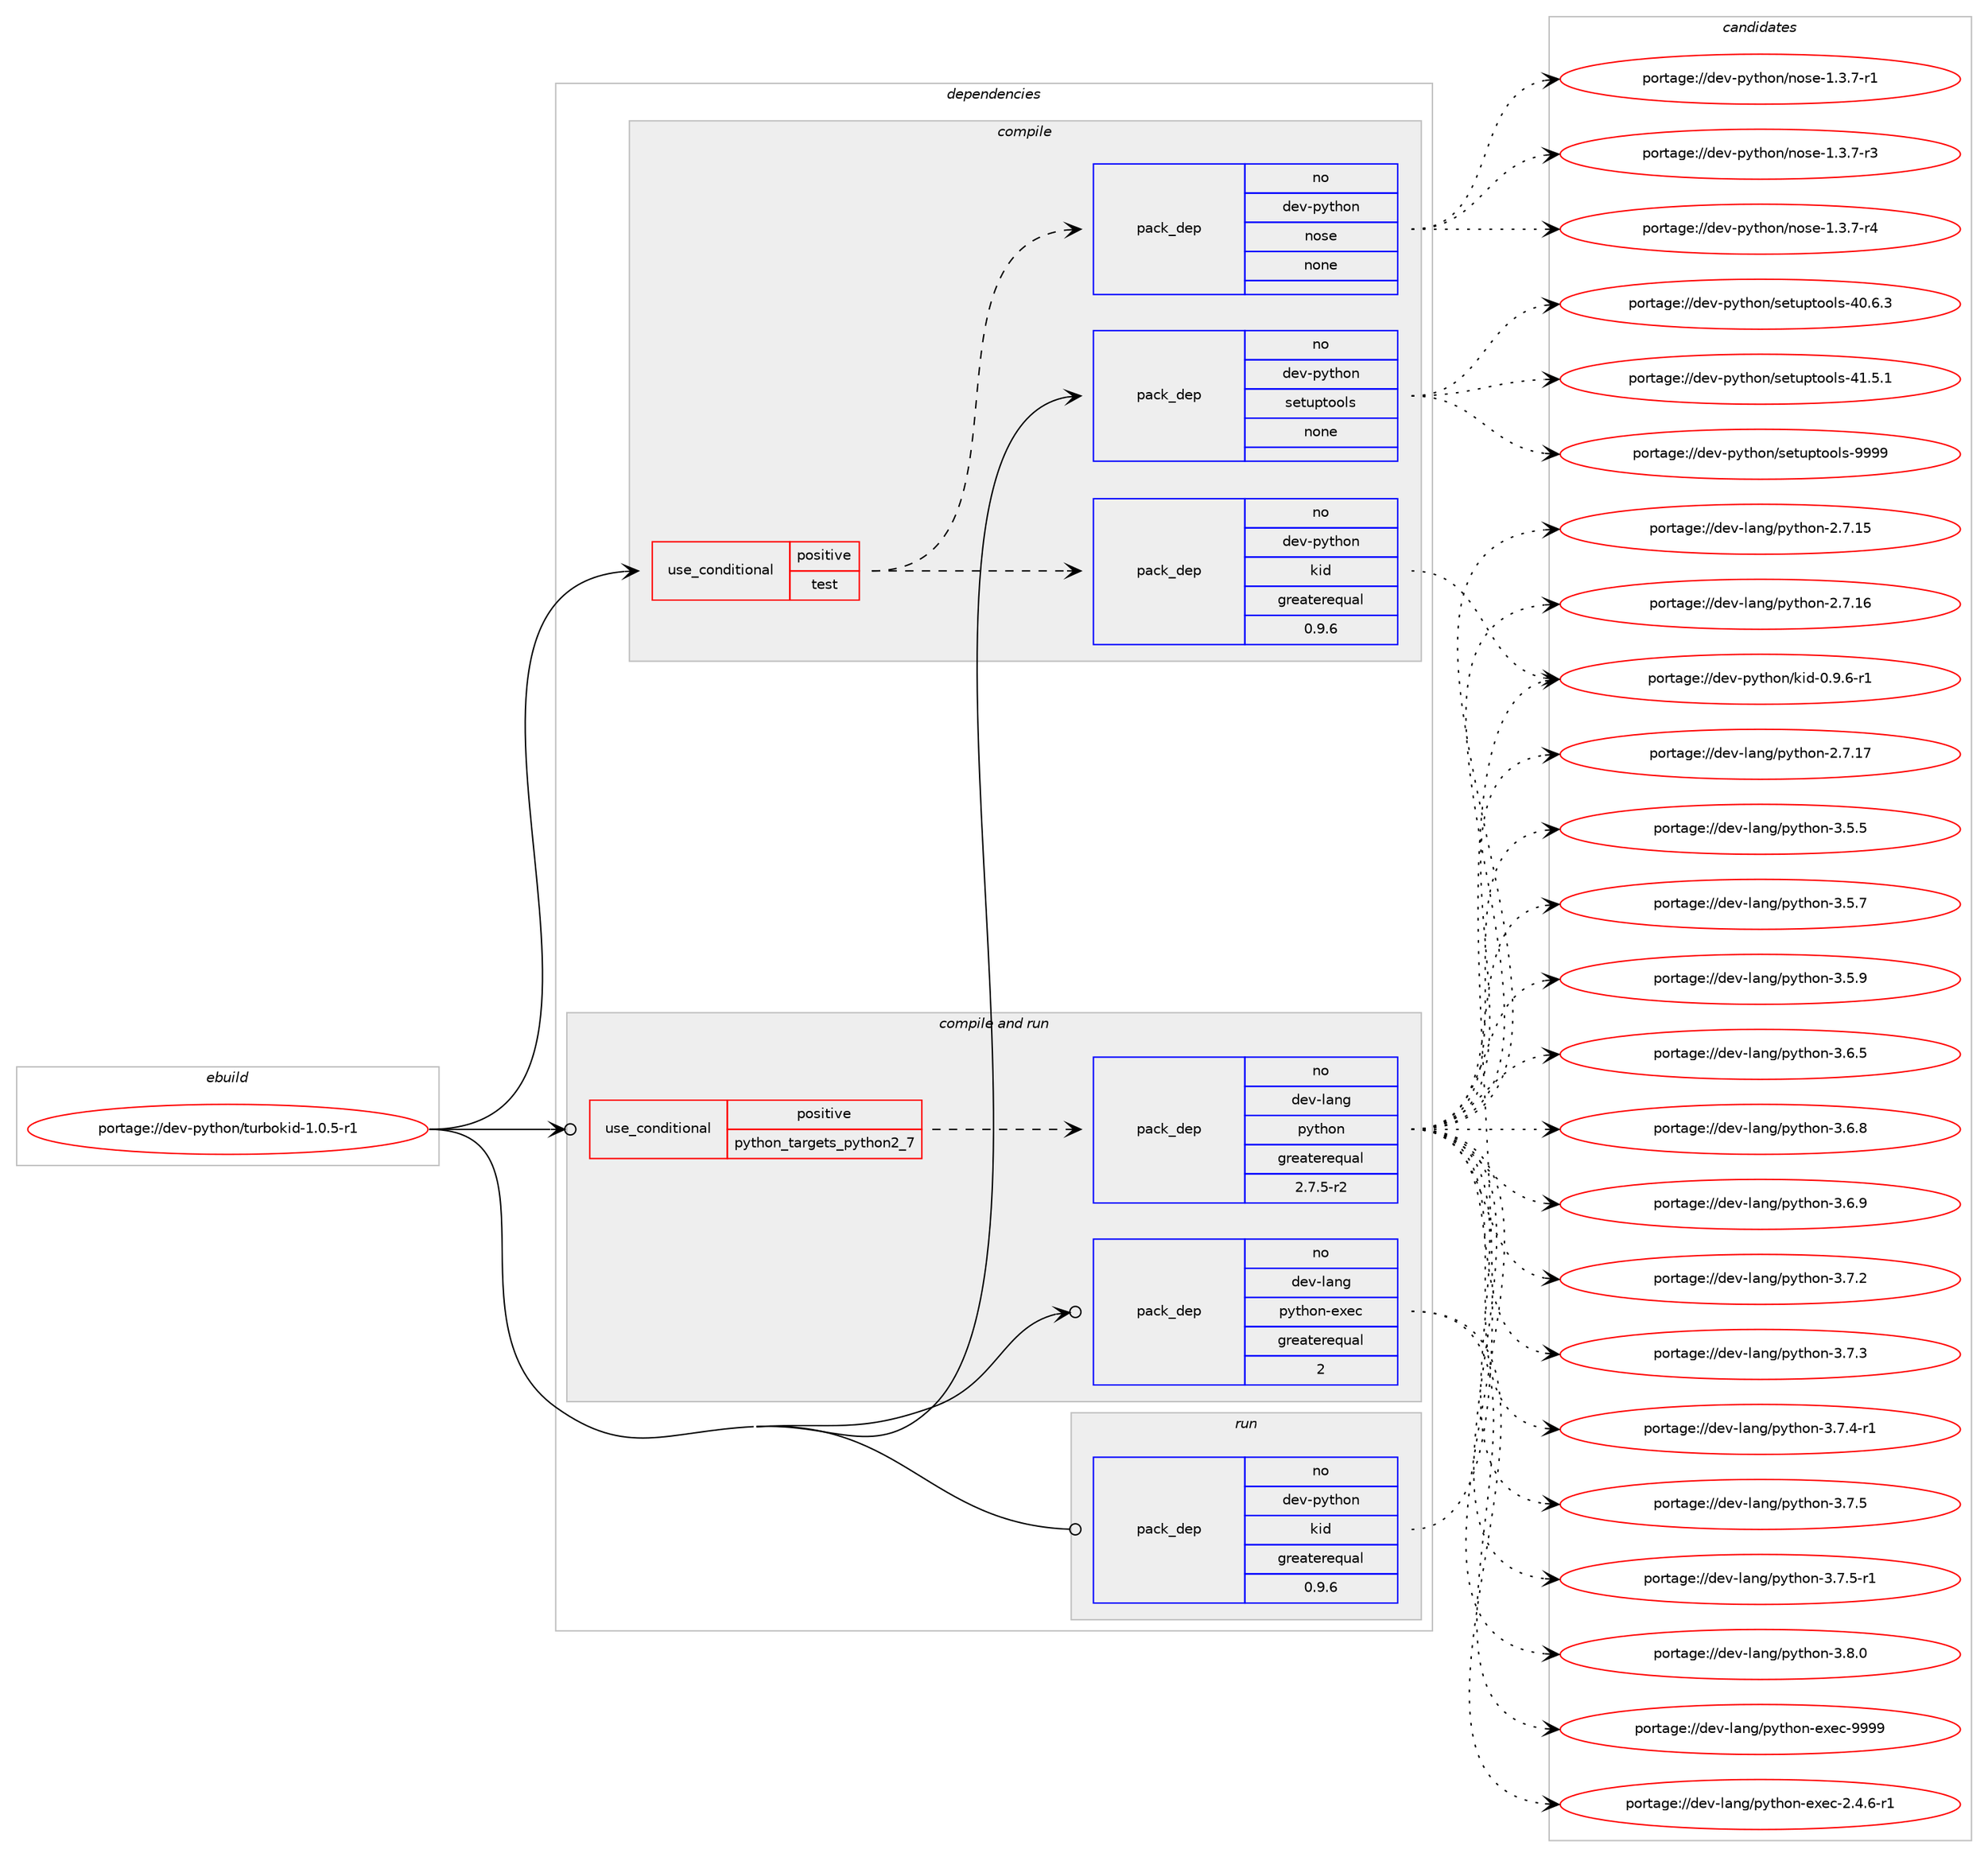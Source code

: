 digraph prolog {

# *************
# Graph options
# *************

newrank=true;
concentrate=true;
compound=true;
graph [rankdir=LR,fontname=Helvetica,fontsize=10,ranksep=1.5];#, ranksep=2.5, nodesep=0.2];
edge  [arrowhead=vee];
node  [fontname=Helvetica,fontsize=10];

# **********
# The ebuild
# **********

subgraph cluster_leftcol {
color=gray;
rank=same;
label=<<i>ebuild</i>>;
id [label="portage://dev-python/turbokid-1.0.5-r1", color=red, width=4, href="../dev-python/turbokid-1.0.5-r1.svg"];
}

# ****************
# The dependencies
# ****************

subgraph cluster_midcol {
color=gray;
label=<<i>dependencies</i>>;
subgraph cluster_compile {
fillcolor="#eeeeee";
style=filled;
label=<<i>compile</i>>;
subgraph cond40008 {
dependency176498 [label=<<TABLE BORDER="0" CELLBORDER="1" CELLSPACING="0" CELLPADDING="4"><TR><TD ROWSPAN="3" CELLPADDING="10">use_conditional</TD></TR><TR><TD>positive</TD></TR><TR><TD>test</TD></TR></TABLE>>, shape=none, color=red];
subgraph pack133086 {
dependency176499 [label=<<TABLE BORDER="0" CELLBORDER="1" CELLSPACING="0" CELLPADDING="4" WIDTH="220"><TR><TD ROWSPAN="6" CELLPADDING="30">pack_dep</TD></TR><TR><TD WIDTH="110">no</TD></TR><TR><TD>dev-python</TD></TR><TR><TD>kid</TD></TR><TR><TD>greaterequal</TD></TR><TR><TD>0.9.6</TD></TR></TABLE>>, shape=none, color=blue];
}
dependency176498:e -> dependency176499:w [weight=20,style="dashed",arrowhead="vee"];
subgraph pack133087 {
dependency176500 [label=<<TABLE BORDER="0" CELLBORDER="1" CELLSPACING="0" CELLPADDING="4" WIDTH="220"><TR><TD ROWSPAN="6" CELLPADDING="30">pack_dep</TD></TR><TR><TD WIDTH="110">no</TD></TR><TR><TD>dev-python</TD></TR><TR><TD>nose</TD></TR><TR><TD>none</TD></TR><TR><TD></TD></TR></TABLE>>, shape=none, color=blue];
}
dependency176498:e -> dependency176500:w [weight=20,style="dashed",arrowhead="vee"];
}
id:e -> dependency176498:w [weight=20,style="solid",arrowhead="vee"];
subgraph pack133088 {
dependency176501 [label=<<TABLE BORDER="0" CELLBORDER="1" CELLSPACING="0" CELLPADDING="4" WIDTH="220"><TR><TD ROWSPAN="6" CELLPADDING="30">pack_dep</TD></TR><TR><TD WIDTH="110">no</TD></TR><TR><TD>dev-python</TD></TR><TR><TD>setuptools</TD></TR><TR><TD>none</TD></TR><TR><TD></TD></TR></TABLE>>, shape=none, color=blue];
}
id:e -> dependency176501:w [weight=20,style="solid",arrowhead="vee"];
}
subgraph cluster_compileandrun {
fillcolor="#eeeeee";
style=filled;
label=<<i>compile and run</i>>;
subgraph cond40009 {
dependency176502 [label=<<TABLE BORDER="0" CELLBORDER="1" CELLSPACING="0" CELLPADDING="4"><TR><TD ROWSPAN="3" CELLPADDING="10">use_conditional</TD></TR><TR><TD>positive</TD></TR><TR><TD>python_targets_python2_7</TD></TR></TABLE>>, shape=none, color=red];
subgraph pack133089 {
dependency176503 [label=<<TABLE BORDER="0" CELLBORDER="1" CELLSPACING="0" CELLPADDING="4" WIDTH="220"><TR><TD ROWSPAN="6" CELLPADDING="30">pack_dep</TD></TR><TR><TD WIDTH="110">no</TD></TR><TR><TD>dev-lang</TD></TR><TR><TD>python</TD></TR><TR><TD>greaterequal</TD></TR><TR><TD>2.7.5-r2</TD></TR></TABLE>>, shape=none, color=blue];
}
dependency176502:e -> dependency176503:w [weight=20,style="dashed",arrowhead="vee"];
}
id:e -> dependency176502:w [weight=20,style="solid",arrowhead="odotvee"];
subgraph pack133090 {
dependency176504 [label=<<TABLE BORDER="0" CELLBORDER="1" CELLSPACING="0" CELLPADDING="4" WIDTH="220"><TR><TD ROWSPAN="6" CELLPADDING="30">pack_dep</TD></TR><TR><TD WIDTH="110">no</TD></TR><TR><TD>dev-lang</TD></TR><TR><TD>python-exec</TD></TR><TR><TD>greaterequal</TD></TR><TR><TD>2</TD></TR></TABLE>>, shape=none, color=blue];
}
id:e -> dependency176504:w [weight=20,style="solid",arrowhead="odotvee"];
}
subgraph cluster_run {
fillcolor="#eeeeee";
style=filled;
label=<<i>run</i>>;
subgraph pack133091 {
dependency176505 [label=<<TABLE BORDER="0" CELLBORDER="1" CELLSPACING="0" CELLPADDING="4" WIDTH="220"><TR><TD ROWSPAN="6" CELLPADDING="30">pack_dep</TD></TR><TR><TD WIDTH="110">no</TD></TR><TR><TD>dev-python</TD></TR><TR><TD>kid</TD></TR><TR><TD>greaterequal</TD></TR><TR><TD>0.9.6</TD></TR></TABLE>>, shape=none, color=blue];
}
id:e -> dependency176505:w [weight=20,style="solid",arrowhead="odot"];
}
}

# **************
# The candidates
# **************

subgraph cluster_choices {
rank=same;
color=gray;
label=<<i>candidates</i>>;

subgraph choice133086 {
color=black;
nodesep=1;
choiceportage10010111845112121116104111110471071051004548465746544511449 [label="portage://dev-python/kid-0.9.6-r1", color=red, width=4,href="../dev-python/kid-0.9.6-r1.svg"];
dependency176499:e -> choiceportage10010111845112121116104111110471071051004548465746544511449:w [style=dotted,weight="100"];
}
subgraph choice133087 {
color=black;
nodesep=1;
choiceportage10010111845112121116104111110471101111151014549465146554511449 [label="portage://dev-python/nose-1.3.7-r1", color=red, width=4,href="../dev-python/nose-1.3.7-r1.svg"];
choiceportage10010111845112121116104111110471101111151014549465146554511451 [label="portage://dev-python/nose-1.3.7-r3", color=red, width=4,href="../dev-python/nose-1.3.7-r3.svg"];
choiceportage10010111845112121116104111110471101111151014549465146554511452 [label="portage://dev-python/nose-1.3.7-r4", color=red, width=4,href="../dev-python/nose-1.3.7-r4.svg"];
dependency176500:e -> choiceportage10010111845112121116104111110471101111151014549465146554511449:w [style=dotted,weight="100"];
dependency176500:e -> choiceportage10010111845112121116104111110471101111151014549465146554511451:w [style=dotted,weight="100"];
dependency176500:e -> choiceportage10010111845112121116104111110471101111151014549465146554511452:w [style=dotted,weight="100"];
}
subgraph choice133088 {
color=black;
nodesep=1;
choiceportage100101118451121211161041111104711510111611711211611111110811545524846544651 [label="portage://dev-python/setuptools-40.6.3", color=red, width=4,href="../dev-python/setuptools-40.6.3.svg"];
choiceportage100101118451121211161041111104711510111611711211611111110811545524946534649 [label="portage://dev-python/setuptools-41.5.1", color=red, width=4,href="../dev-python/setuptools-41.5.1.svg"];
choiceportage10010111845112121116104111110471151011161171121161111111081154557575757 [label="portage://dev-python/setuptools-9999", color=red, width=4,href="../dev-python/setuptools-9999.svg"];
dependency176501:e -> choiceportage100101118451121211161041111104711510111611711211611111110811545524846544651:w [style=dotted,weight="100"];
dependency176501:e -> choiceportage100101118451121211161041111104711510111611711211611111110811545524946534649:w [style=dotted,weight="100"];
dependency176501:e -> choiceportage10010111845112121116104111110471151011161171121161111111081154557575757:w [style=dotted,weight="100"];
}
subgraph choice133089 {
color=black;
nodesep=1;
choiceportage10010111845108971101034711212111610411111045504655464953 [label="portage://dev-lang/python-2.7.15", color=red, width=4,href="../dev-lang/python-2.7.15.svg"];
choiceportage10010111845108971101034711212111610411111045504655464954 [label="portage://dev-lang/python-2.7.16", color=red, width=4,href="../dev-lang/python-2.7.16.svg"];
choiceportage10010111845108971101034711212111610411111045504655464955 [label="portage://dev-lang/python-2.7.17", color=red, width=4,href="../dev-lang/python-2.7.17.svg"];
choiceportage100101118451089711010347112121116104111110455146534653 [label="portage://dev-lang/python-3.5.5", color=red, width=4,href="../dev-lang/python-3.5.5.svg"];
choiceportage100101118451089711010347112121116104111110455146534655 [label="portage://dev-lang/python-3.5.7", color=red, width=4,href="../dev-lang/python-3.5.7.svg"];
choiceportage100101118451089711010347112121116104111110455146534657 [label="portage://dev-lang/python-3.5.9", color=red, width=4,href="../dev-lang/python-3.5.9.svg"];
choiceportage100101118451089711010347112121116104111110455146544653 [label="portage://dev-lang/python-3.6.5", color=red, width=4,href="../dev-lang/python-3.6.5.svg"];
choiceportage100101118451089711010347112121116104111110455146544656 [label="portage://dev-lang/python-3.6.8", color=red, width=4,href="../dev-lang/python-3.6.8.svg"];
choiceportage100101118451089711010347112121116104111110455146544657 [label="portage://dev-lang/python-3.6.9", color=red, width=4,href="../dev-lang/python-3.6.9.svg"];
choiceportage100101118451089711010347112121116104111110455146554650 [label="portage://dev-lang/python-3.7.2", color=red, width=4,href="../dev-lang/python-3.7.2.svg"];
choiceportage100101118451089711010347112121116104111110455146554651 [label="portage://dev-lang/python-3.7.3", color=red, width=4,href="../dev-lang/python-3.7.3.svg"];
choiceportage1001011184510897110103471121211161041111104551465546524511449 [label="portage://dev-lang/python-3.7.4-r1", color=red, width=4,href="../dev-lang/python-3.7.4-r1.svg"];
choiceportage100101118451089711010347112121116104111110455146554653 [label="portage://dev-lang/python-3.7.5", color=red, width=4,href="../dev-lang/python-3.7.5.svg"];
choiceportage1001011184510897110103471121211161041111104551465546534511449 [label="portage://dev-lang/python-3.7.5-r1", color=red, width=4,href="../dev-lang/python-3.7.5-r1.svg"];
choiceportage100101118451089711010347112121116104111110455146564648 [label="portage://dev-lang/python-3.8.0", color=red, width=4,href="../dev-lang/python-3.8.0.svg"];
dependency176503:e -> choiceportage10010111845108971101034711212111610411111045504655464953:w [style=dotted,weight="100"];
dependency176503:e -> choiceportage10010111845108971101034711212111610411111045504655464954:w [style=dotted,weight="100"];
dependency176503:e -> choiceportage10010111845108971101034711212111610411111045504655464955:w [style=dotted,weight="100"];
dependency176503:e -> choiceportage100101118451089711010347112121116104111110455146534653:w [style=dotted,weight="100"];
dependency176503:e -> choiceportage100101118451089711010347112121116104111110455146534655:w [style=dotted,weight="100"];
dependency176503:e -> choiceportage100101118451089711010347112121116104111110455146534657:w [style=dotted,weight="100"];
dependency176503:e -> choiceportage100101118451089711010347112121116104111110455146544653:w [style=dotted,weight="100"];
dependency176503:e -> choiceportage100101118451089711010347112121116104111110455146544656:w [style=dotted,weight="100"];
dependency176503:e -> choiceportage100101118451089711010347112121116104111110455146544657:w [style=dotted,weight="100"];
dependency176503:e -> choiceportage100101118451089711010347112121116104111110455146554650:w [style=dotted,weight="100"];
dependency176503:e -> choiceportage100101118451089711010347112121116104111110455146554651:w [style=dotted,weight="100"];
dependency176503:e -> choiceportage1001011184510897110103471121211161041111104551465546524511449:w [style=dotted,weight="100"];
dependency176503:e -> choiceportage100101118451089711010347112121116104111110455146554653:w [style=dotted,weight="100"];
dependency176503:e -> choiceportage1001011184510897110103471121211161041111104551465546534511449:w [style=dotted,weight="100"];
dependency176503:e -> choiceportage100101118451089711010347112121116104111110455146564648:w [style=dotted,weight="100"];
}
subgraph choice133090 {
color=black;
nodesep=1;
choiceportage10010111845108971101034711212111610411111045101120101994550465246544511449 [label="portage://dev-lang/python-exec-2.4.6-r1", color=red, width=4,href="../dev-lang/python-exec-2.4.6-r1.svg"];
choiceportage10010111845108971101034711212111610411111045101120101994557575757 [label="portage://dev-lang/python-exec-9999", color=red, width=4,href="../dev-lang/python-exec-9999.svg"];
dependency176504:e -> choiceportage10010111845108971101034711212111610411111045101120101994550465246544511449:w [style=dotted,weight="100"];
dependency176504:e -> choiceportage10010111845108971101034711212111610411111045101120101994557575757:w [style=dotted,weight="100"];
}
subgraph choice133091 {
color=black;
nodesep=1;
choiceportage10010111845112121116104111110471071051004548465746544511449 [label="portage://dev-python/kid-0.9.6-r1", color=red, width=4,href="../dev-python/kid-0.9.6-r1.svg"];
dependency176505:e -> choiceportage10010111845112121116104111110471071051004548465746544511449:w [style=dotted,weight="100"];
}
}

}

